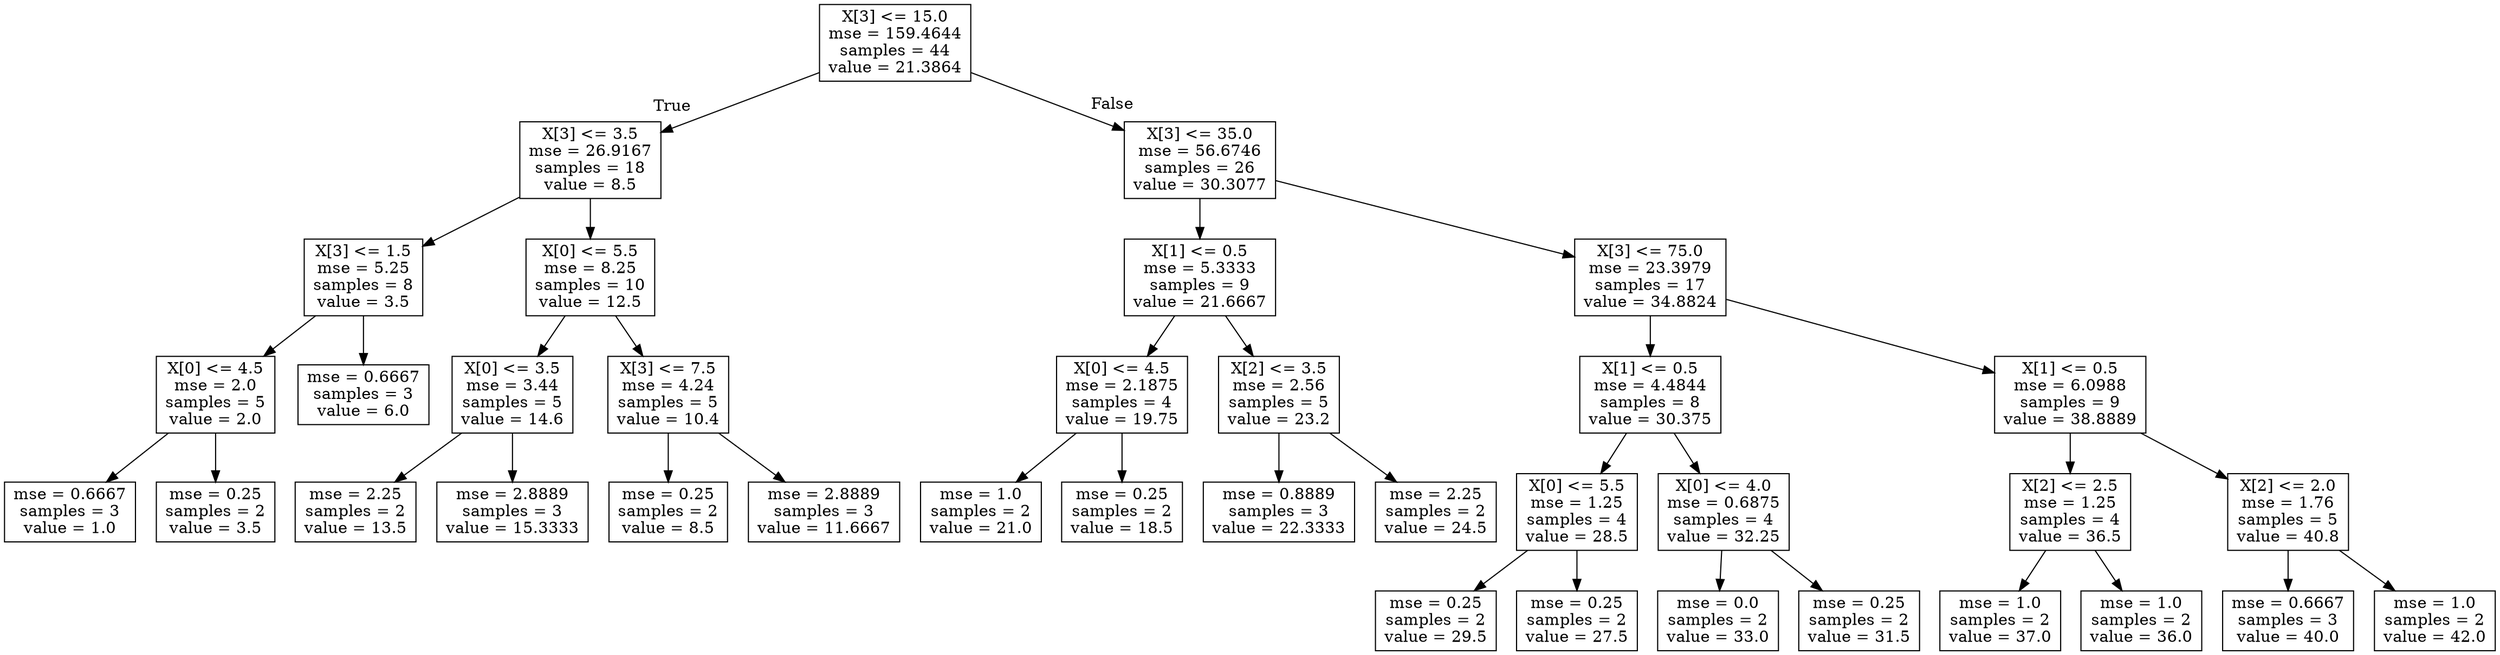 digraph Tree {
node [shape=box] ;
0 [label="X[3] <= 15.0\nmse = 159.4644\nsamples = 44\nvalue = 21.3864"] ;
1 [label="X[3] <= 3.5\nmse = 26.9167\nsamples = 18\nvalue = 8.5"] ;
0 -> 1 [labeldistance=2.5, labelangle=45, headlabel="True"] ;
2 [label="X[3] <= 1.5\nmse = 5.25\nsamples = 8\nvalue = 3.5"] ;
1 -> 2 ;
3 [label="X[0] <= 4.5\nmse = 2.0\nsamples = 5\nvalue = 2.0"] ;
2 -> 3 ;
4 [label="mse = 0.6667\nsamples = 3\nvalue = 1.0"] ;
3 -> 4 ;
5 [label="mse = 0.25\nsamples = 2\nvalue = 3.5"] ;
3 -> 5 ;
6 [label="mse = 0.6667\nsamples = 3\nvalue = 6.0"] ;
2 -> 6 ;
7 [label="X[0] <= 5.5\nmse = 8.25\nsamples = 10\nvalue = 12.5"] ;
1 -> 7 ;
8 [label="X[0] <= 3.5\nmse = 3.44\nsamples = 5\nvalue = 14.6"] ;
7 -> 8 ;
9 [label="mse = 2.25\nsamples = 2\nvalue = 13.5"] ;
8 -> 9 ;
10 [label="mse = 2.8889\nsamples = 3\nvalue = 15.3333"] ;
8 -> 10 ;
11 [label="X[3] <= 7.5\nmse = 4.24\nsamples = 5\nvalue = 10.4"] ;
7 -> 11 ;
12 [label="mse = 0.25\nsamples = 2\nvalue = 8.5"] ;
11 -> 12 ;
13 [label="mse = 2.8889\nsamples = 3\nvalue = 11.6667"] ;
11 -> 13 ;
14 [label="X[3] <= 35.0\nmse = 56.6746\nsamples = 26\nvalue = 30.3077"] ;
0 -> 14 [labeldistance=2.5, labelangle=-45, headlabel="False"] ;
15 [label="X[1] <= 0.5\nmse = 5.3333\nsamples = 9\nvalue = 21.6667"] ;
14 -> 15 ;
16 [label="X[0] <= 4.5\nmse = 2.1875\nsamples = 4\nvalue = 19.75"] ;
15 -> 16 ;
17 [label="mse = 1.0\nsamples = 2\nvalue = 21.0"] ;
16 -> 17 ;
18 [label="mse = 0.25\nsamples = 2\nvalue = 18.5"] ;
16 -> 18 ;
19 [label="X[2] <= 3.5\nmse = 2.56\nsamples = 5\nvalue = 23.2"] ;
15 -> 19 ;
20 [label="mse = 0.8889\nsamples = 3\nvalue = 22.3333"] ;
19 -> 20 ;
21 [label="mse = 2.25\nsamples = 2\nvalue = 24.5"] ;
19 -> 21 ;
22 [label="X[3] <= 75.0\nmse = 23.3979\nsamples = 17\nvalue = 34.8824"] ;
14 -> 22 ;
23 [label="X[1] <= 0.5\nmse = 4.4844\nsamples = 8\nvalue = 30.375"] ;
22 -> 23 ;
24 [label="X[0] <= 5.5\nmse = 1.25\nsamples = 4\nvalue = 28.5"] ;
23 -> 24 ;
25 [label="mse = 0.25\nsamples = 2\nvalue = 29.5"] ;
24 -> 25 ;
26 [label="mse = 0.25\nsamples = 2\nvalue = 27.5"] ;
24 -> 26 ;
27 [label="X[0] <= 4.0\nmse = 0.6875\nsamples = 4\nvalue = 32.25"] ;
23 -> 27 ;
28 [label="mse = 0.0\nsamples = 2\nvalue = 33.0"] ;
27 -> 28 ;
29 [label="mse = 0.25\nsamples = 2\nvalue = 31.5"] ;
27 -> 29 ;
30 [label="X[1] <= 0.5\nmse = 6.0988\nsamples = 9\nvalue = 38.8889"] ;
22 -> 30 ;
31 [label="X[2] <= 2.5\nmse = 1.25\nsamples = 4\nvalue = 36.5"] ;
30 -> 31 ;
32 [label="mse = 1.0\nsamples = 2\nvalue = 37.0"] ;
31 -> 32 ;
33 [label="mse = 1.0\nsamples = 2\nvalue = 36.0"] ;
31 -> 33 ;
34 [label="X[2] <= 2.0\nmse = 1.76\nsamples = 5\nvalue = 40.8"] ;
30 -> 34 ;
35 [label="mse = 0.6667\nsamples = 3\nvalue = 40.0"] ;
34 -> 35 ;
36 [label="mse = 1.0\nsamples = 2\nvalue = 42.0"] ;
34 -> 36 ;
}